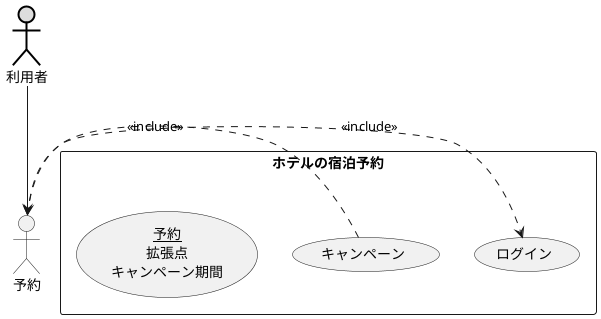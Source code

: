 @startuml ユースケース図
' left to right direction
actor 利用者#DDDDDD;line:black;line.bold;
rectangle ホテルの宿泊予約 {
usecase (<u>予約</u>\n拡張点\nキャンペーン期間) as input
usecase ログイン
usecase キャンペーン
}
利用者 --> 予約
予約 .> ログイン : << include >>
キャンペーン .> 予約 : <<include>>

@enduml